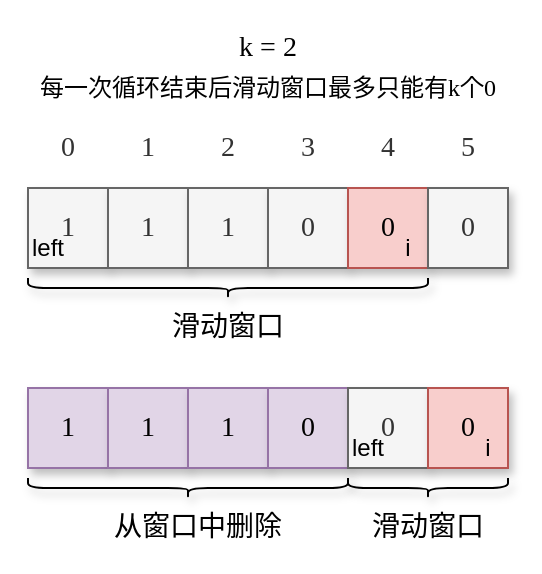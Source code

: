 <mxfile version="16.1.0" type="github">
  <diagram id="8wEIXMwkqRqTcRoOWNgo" name="第 1 页">
    <mxGraphModel dx="672" dy="356" grid="1" gridSize="10" guides="1" tooltips="1" connect="1" arrows="1" fold="1" page="1" pageScale="1" pageWidth="827" pageHeight="1169" background="#ffffff" math="0" shadow="0">
      <root>
        <mxCell id="0" />
        <mxCell id="1" parent="0" />
        <mxCell id="bEf5KOeujky8DOscTjqB-2" value="&lt;font face=&quot;Comic Sans MS&quot; style=&quot;font-size: 14px&quot;&gt;0&lt;/font&gt;" style="rounded=0;whiteSpace=wrap;html=1;shadow=1;fillColor=#f5f5f5;fontColor=#333333;strokeColor=#666666;glass=0;opacity=0;" vertex="1" parent="1">
          <mxGeometry x="240" y="120" width="40" height="40" as="geometry" />
        </mxCell>
        <mxCell id="bEf5KOeujky8DOscTjqB-3" value="&lt;font face=&quot;Comic Sans MS&quot; style=&quot;font-size: 14px&quot;&gt;1&lt;/font&gt;" style="rounded=0;whiteSpace=wrap;html=1;shadow=1;fillColor=#f5f5f5;fontColor=#333333;strokeColor=#666666;glass=0;opacity=0;" vertex="1" parent="1">
          <mxGeometry x="280" y="120" width="40" height="40" as="geometry" />
        </mxCell>
        <mxCell id="bEf5KOeujky8DOscTjqB-4" value="&lt;font face=&quot;Comic Sans MS&quot; style=&quot;font-size: 14px&quot;&gt;2&lt;/font&gt;" style="rounded=0;whiteSpace=wrap;html=1;shadow=1;fillColor=#f5f5f5;fontColor=#333333;strokeColor=#666666;glass=0;opacity=0;" vertex="1" parent="1">
          <mxGeometry x="320" y="120" width="40" height="40" as="geometry" />
        </mxCell>
        <mxCell id="bEf5KOeujky8DOscTjqB-5" value="&lt;font face=&quot;Comic Sans MS&quot;&gt;&lt;span style=&quot;font-size: 14px&quot;&gt;3&lt;/span&gt;&lt;/font&gt;" style="rounded=0;whiteSpace=wrap;html=1;shadow=1;fillColor=#f5f5f5;fontColor=#333333;strokeColor=#666666;glass=0;opacity=0;" vertex="1" parent="1">
          <mxGeometry x="360" y="120" width="40" height="40" as="geometry" />
        </mxCell>
        <mxCell id="bEf5KOeujky8DOscTjqB-6" value="&lt;font face=&quot;Comic Sans MS&quot; style=&quot;font-size: 14px&quot;&gt;4&lt;/font&gt;" style="rounded=0;whiteSpace=wrap;html=1;shadow=1;fillColor=#f5f5f5;fontColor=#333333;strokeColor=#666666;glass=0;opacity=0;" vertex="1" parent="1">
          <mxGeometry x="400" y="120" width="40" height="40" as="geometry" />
        </mxCell>
        <mxCell id="bEf5KOeujky8DOscTjqB-7" value="&lt;font face=&quot;Comic Sans MS&quot; style=&quot;font-size: 14px&quot;&gt;5&lt;/font&gt;" style="rounded=0;whiteSpace=wrap;html=1;shadow=1;fillColor=#f5f5f5;fontColor=#333333;strokeColor=#666666;glass=0;opacity=0;" vertex="1" parent="1">
          <mxGeometry x="440" y="120" width="40" height="40" as="geometry" />
        </mxCell>
        <mxCell id="bEf5KOeujky8DOscTjqB-8" value="&lt;font face=&quot;Comic Sans MS&quot; style=&quot;font-size: 14px&quot;&gt;1&lt;/font&gt;" style="rounded=0;whiteSpace=wrap;html=1;shadow=1;fillColor=#f5f5f5;fontColor=#333333;strokeColor=#666666;glass=0;" vertex="1" parent="1">
          <mxGeometry x="240" y="160" width="40" height="40" as="geometry" />
        </mxCell>
        <mxCell id="bEf5KOeujky8DOscTjqB-9" value="&lt;font face=&quot;Comic Sans MS&quot; style=&quot;font-size: 14px&quot;&gt;1&lt;/font&gt;" style="rounded=0;whiteSpace=wrap;html=1;shadow=1;fillColor=#f5f5f5;fontColor=#333333;strokeColor=#666666;glass=0;" vertex="1" parent="1">
          <mxGeometry x="280" y="160" width="40" height="40" as="geometry" />
        </mxCell>
        <mxCell id="bEf5KOeujky8DOscTjqB-10" value="&lt;font face=&quot;Comic Sans MS&quot; style=&quot;font-size: 14px&quot;&gt;1&lt;/font&gt;" style="rounded=0;whiteSpace=wrap;html=1;shadow=1;fillColor=#f5f5f5;fontColor=#333333;strokeColor=#666666;glass=0;" vertex="1" parent="1">
          <mxGeometry x="320" y="160" width="40" height="40" as="geometry" />
        </mxCell>
        <mxCell id="bEf5KOeujky8DOscTjqB-11" value="&lt;font face=&quot;Comic Sans MS&quot; style=&quot;font-size: 14px&quot;&gt;0&lt;/font&gt;" style="rounded=0;whiteSpace=wrap;html=1;shadow=1;fillColor=#f5f5f5;strokeColor=#666666;glass=0;fontColor=#333333;" vertex="1" parent="1">
          <mxGeometry x="360" y="160" width="40" height="40" as="geometry" />
        </mxCell>
        <mxCell id="bEf5KOeujky8DOscTjqB-12" value="&lt;font face=&quot;Comic Sans MS&quot; style=&quot;font-size: 14px&quot;&gt;0&lt;/font&gt;" style="rounded=0;whiteSpace=wrap;html=1;shadow=1;fillColor=#f8cecc;strokeColor=#b85450;glass=0;" vertex="1" parent="1">
          <mxGeometry x="400" y="160" width="40" height="40" as="geometry" />
        </mxCell>
        <mxCell id="bEf5KOeujky8DOscTjqB-13" value="&lt;font face=&quot;Comic Sans MS&quot; style=&quot;font-size: 14px&quot;&gt;0&lt;/font&gt;" style="rounded=0;whiteSpace=wrap;html=1;shadow=1;fillColor=#f5f5f5;fontColor=#333333;strokeColor=#666666;glass=0;" vertex="1" parent="1">
          <mxGeometry x="440" y="160" width="40" height="40" as="geometry" />
        </mxCell>
        <mxCell id="bEf5KOeujky8DOscTjqB-14" value="k = 2" style="text;html=1;strokeColor=none;fillColor=none;align=center;verticalAlign=middle;whiteSpace=wrap;rounded=0;shadow=1;glass=0;fontFamily=Comic Sans MS;fontSize=14;opacity=0;" vertex="1" parent="1">
          <mxGeometry x="240" y="70" width="240" height="40" as="geometry" />
        </mxCell>
        <mxCell id="bEf5KOeujky8DOscTjqB-15" value="" style="shape=curlyBracket;whiteSpace=wrap;html=1;rounded=1;flipH=1;shadow=1;glass=0;fontFamily=Comic Sans MS;fontSize=14;rotation=90;" vertex="1" parent="1">
          <mxGeometry x="335" y="110" width="10" height="200" as="geometry" />
        </mxCell>
        <mxCell id="bEf5KOeujky8DOscTjqB-29" value="" style="shape=curlyBracket;whiteSpace=wrap;html=1;rounded=1;flipH=1;shadow=1;glass=0;fontFamily=Comic Sans MS;fontSize=14;rotation=90;" vertex="1" parent="1">
          <mxGeometry x="435" y="270" width="10" height="80" as="geometry" />
        </mxCell>
        <mxCell id="bEf5KOeujky8DOscTjqB-30" value="&lt;font style=&quot;font-size: 12px&quot;&gt;每一次循环结束后滑动窗口最多只能有k个0&lt;/font&gt;" style="text;html=1;strokeColor=none;fillColor=none;align=center;verticalAlign=middle;whiteSpace=wrap;rounded=0;shadow=1;glass=0;fontFamily=Comic Sans MS;fontSize=14;" vertex="1" parent="1">
          <mxGeometry x="230" y="90" width="260" height="40" as="geometry" />
        </mxCell>
        <mxCell id="bEf5KOeujky8DOscTjqB-31" value="滑动窗口" style="text;html=1;strokeColor=none;fillColor=none;align=center;verticalAlign=middle;whiteSpace=wrap;rounded=0;shadow=1;glass=0;fontFamily=Comic Sans MS;fontSize=14;" vertex="1" parent="1">
          <mxGeometry x="280" y="220" width="120" height="20" as="geometry" />
        </mxCell>
        <mxCell id="bEf5KOeujky8DOscTjqB-32" value="滑动窗口" style="text;html=1;strokeColor=none;fillColor=none;align=center;verticalAlign=middle;whiteSpace=wrap;rounded=0;shadow=1;glass=0;fontFamily=Comic Sans MS;fontSize=14;" vertex="1" parent="1">
          <mxGeometry x="410" y="320" width="60" height="20" as="geometry" />
        </mxCell>
        <mxCell id="bEf5KOeujky8DOscTjqB-37" value="从窗口中删除" style="text;html=1;strokeColor=none;fillColor=none;align=center;verticalAlign=middle;whiteSpace=wrap;rounded=0;shadow=1;glass=0;fontFamily=Comic Sans MS;fontSize=14;" vertex="1" parent="1">
          <mxGeometry x="280" y="315" width="90" height="30" as="geometry" />
        </mxCell>
        <mxCell id="bEf5KOeujky8DOscTjqB-49" value="&lt;font face=&quot;Comic Sans MS&quot; style=&quot;font-size: 14px&quot;&gt;1&lt;/font&gt;" style="rounded=0;whiteSpace=wrap;html=1;shadow=1;fillColor=#e1d5e7;strokeColor=#9673a6;glass=0;" vertex="1" parent="1">
          <mxGeometry x="240" y="260" width="40" height="40" as="geometry" />
        </mxCell>
        <mxCell id="bEf5KOeujky8DOscTjqB-50" value="&lt;font face=&quot;Comic Sans MS&quot; style=&quot;font-size: 14px&quot;&gt;1&lt;/font&gt;" style="rounded=0;whiteSpace=wrap;html=1;shadow=1;fillColor=#e1d5e7;strokeColor=#9673a6;glass=0;" vertex="1" parent="1">
          <mxGeometry x="280" y="260" width="40" height="40" as="geometry" />
        </mxCell>
        <mxCell id="bEf5KOeujky8DOscTjqB-51" value="&lt;font face=&quot;Comic Sans MS&quot; style=&quot;font-size: 14px&quot;&gt;1&lt;/font&gt;" style="rounded=0;whiteSpace=wrap;html=1;shadow=1;fillColor=#e1d5e7;strokeColor=#9673a6;glass=0;" vertex="1" parent="1">
          <mxGeometry x="320" y="260" width="40" height="40" as="geometry" />
        </mxCell>
        <mxCell id="bEf5KOeujky8DOscTjqB-52" value="&lt;font face=&quot;Comic Sans MS&quot; style=&quot;font-size: 14px&quot;&gt;0&lt;/font&gt;" style="rounded=0;whiteSpace=wrap;html=1;shadow=1;fillColor=#e1d5e7;strokeColor=#9673a6;glass=0;" vertex="1" parent="1">
          <mxGeometry x="360" y="260" width="40" height="40" as="geometry" />
        </mxCell>
        <mxCell id="bEf5KOeujky8DOscTjqB-53" value="&lt;font face=&quot;Comic Sans MS&quot; style=&quot;font-size: 14px&quot;&gt;0&lt;/font&gt;" style="rounded=0;whiteSpace=wrap;html=1;shadow=1;fillColor=#f5f5f5;strokeColor=#666666;glass=0;fontColor=#333333;" vertex="1" parent="1">
          <mxGeometry x="400" y="260" width="40" height="40" as="geometry" />
        </mxCell>
        <mxCell id="bEf5KOeujky8DOscTjqB-54" value="&lt;font face=&quot;Comic Sans MS&quot; style=&quot;font-size: 14px&quot;&gt;0&lt;/font&gt;" style="rounded=0;whiteSpace=wrap;html=1;shadow=1;fillColor=#f8cecc;strokeColor=#b85450;glass=0;" vertex="1" parent="1">
          <mxGeometry x="440" y="260" width="40" height="40" as="geometry" />
        </mxCell>
        <mxCell id="bEf5KOeujky8DOscTjqB-56" value="i" style="text;html=1;strokeColor=none;fillColor=none;align=center;verticalAlign=middle;whiteSpace=wrap;rounded=0;" vertex="1" parent="1">
          <mxGeometry x="420" y="180" width="20" height="20" as="geometry" />
        </mxCell>
        <mxCell id="bEf5KOeujky8DOscTjqB-58" value="i" style="text;html=1;strokeColor=none;fillColor=none;align=center;verticalAlign=middle;whiteSpace=wrap;rounded=0;" vertex="1" parent="1">
          <mxGeometry x="460" y="280" width="20" height="20" as="geometry" />
        </mxCell>
        <mxCell id="bEf5KOeujky8DOscTjqB-59" value="left" style="text;html=1;strokeColor=none;fillColor=none;align=center;verticalAlign=middle;whiteSpace=wrap;rounded=0;" vertex="1" parent="1">
          <mxGeometry x="240" y="180" width="20" height="20" as="geometry" />
        </mxCell>
        <mxCell id="bEf5KOeujky8DOscTjqB-60" value="left" style="text;html=1;strokeColor=none;fillColor=none;align=center;verticalAlign=middle;whiteSpace=wrap;rounded=0;" vertex="1" parent="1">
          <mxGeometry x="400" y="280" width="20" height="20" as="geometry" />
        </mxCell>
        <mxCell id="bEf5KOeujky8DOscTjqB-62" value="" style="shape=curlyBracket;whiteSpace=wrap;html=1;rounded=1;flipH=1;shadow=1;glass=0;fontFamily=Comic Sans MS;fontSize=14;rotation=90;" vertex="1" parent="1">
          <mxGeometry x="315" y="230" width="10" height="160" as="geometry" />
        </mxCell>
      </root>
    </mxGraphModel>
  </diagram>
</mxfile>
